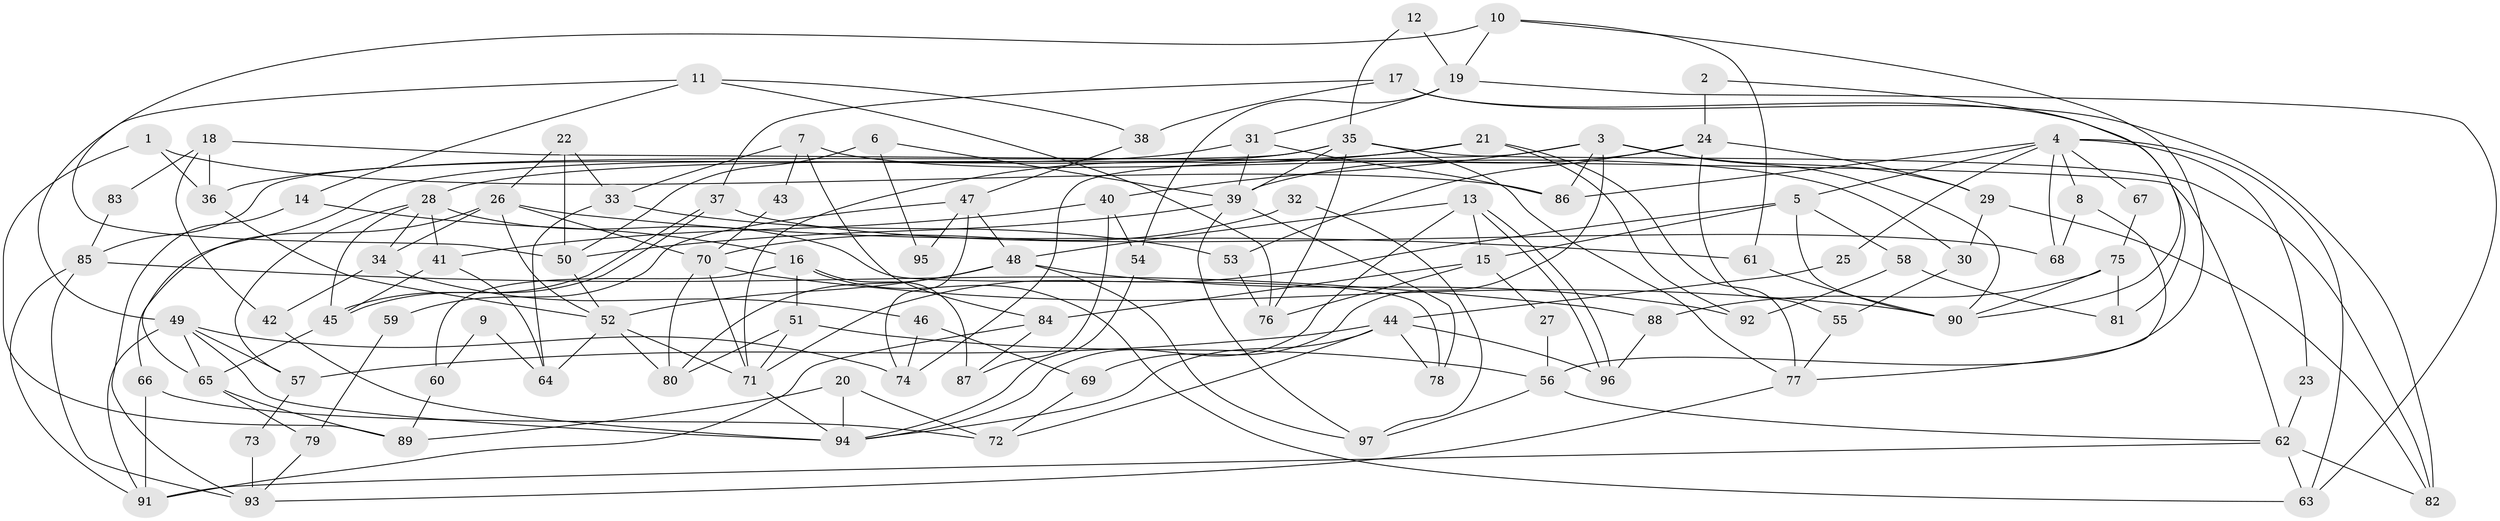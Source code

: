 // Generated by graph-tools (version 1.1) at 2025/50/03/09/25 04:50:38]
// undirected, 97 vertices, 194 edges
graph export_dot {
graph [start="1"]
  node [color=gray90,style=filled];
  1;
  2;
  3;
  4;
  5;
  6;
  7;
  8;
  9;
  10;
  11;
  12;
  13;
  14;
  15;
  16;
  17;
  18;
  19;
  20;
  21;
  22;
  23;
  24;
  25;
  26;
  27;
  28;
  29;
  30;
  31;
  32;
  33;
  34;
  35;
  36;
  37;
  38;
  39;
  40;
  41;
  42;
  43;
  44;
  45;
  46;
  47;
  48;
  49;
  50;
  51;
  52;
  53;
  54;
  55;
  56;
  57;
  58;
  59;
  60;
  61;
  62;
  63;
  64;
  65;
  66;
  67;
  68;
  69;
  70;
  71;
  72;
  73;
  74;
  75;
  76;
  77;
  78;
  79;
  80;
  81;
  82;
  83;
  84;
  85;
  86;
  87;
  88;
  89;
  90;
  91;
  92;
  93;
  94;
  95;
  96;
  97;
  1 -- 89;
  1 -- 36;
  1 -- 86;
  2 -- 90;
  2 -- 24;
  3 -- 90;
  3 -- 86;
  3 -- 29;
  3 -- 40;
  3 -- 69;
  3 -- 74;
  4 -- 86;
  4 -- 68;
  4 -- 5;
  4 -- 8;
  4 -- 23;
  4 -- 25;
  4 -- 63;
  4 -- 67;
  5 -- 71;
  5 -- 15;
  5 -- 58;
  5 -- 90;
  6 -- 50;
  6 -- 39;
  6 -- 95;
  7 -- 84;
  7 -- 30;
  7 -- 33;
  7 -- 43;
  8 -- 77;
  8 -- 68;
  9 -- 60;
  9 -- 64;
  10 -- 56;
  10 -- 50;
  10 -- 19;
  10 -- 61;
  11 -- 76;
  11 -- 49;
  11 -- 14;
  11 -- 38;
  12 -- 35;
  12 -- 19;
  13 -- 94;
  13 -- 96;
  13 -- 96;
  13 -- 15;
  13 -- 48;
  14 -- 16;
  14 -- 93;
  15 -- 27;
  15 -- 76;
  15 -- 84;
  16 -- 63;
  16 -- 51;
  16 -- 60;
  16 -- 87;
  17 -- 38;
  17 -- 82;
  17 -- 37;
  17 -- 81;
  18 -- 36;
  18 -- 42;
  18 -- 62;
  18 -- 83;
  19 -- 63;
  19 -- 31;
  19 -- 54;
  20 -- 72;
  20 -- 94;
  20 -- 89;
  21 -- 28;
  21 -- 71;
  21 -- 77;
  21 -- 92;
  22 -- 33;
  22 -- 26;
  22 -- 50;
  23 -- 62;
  24 -- 39;
  24 -- 29;
  24 -- 53;
  24 -- 55;
  25 -- 44;
  26 -- 61;
  26 -- 52;
  26 -- 34;
  26 -- 66;
  26 -- 70;
  27 -- 56;
  28 -- 78;
  28 -- 57;
  28 -- 34;
  28 -- 41;
  28 -- 45;
  29 -- 82;
  29 -- 30;
  30 -- 55;
  31 -- 39;
  31 -- 36;
  31 -- 86;
  32 -- 70;
  32 -- 97;
  33 -- 64;
  33 -- 53;
  34 -- 42;
  34 -- 46;
  35 -- 76;
  35 -- 85;
  35 -- 39;
  35 -- 65;
  35 -- 77;
  35 -- 82;
  36 -- 52;
  37 -- 45;
  37 -- 45;
  37 -- 68;
  38 -- 47;
  39 -- 97;
  39 -- 50;
  39 -- 78;
  40 -- 41;
  40 -- 54;
  40 -- 87;
  41 -- 45;
  41 -- 64;
  42 -- 94;
  43 -- 70;
  44 -- 94;
  44 -- 96;
  44 -- 57;
  44 -- 72;
  44 -- 78;
  45 -- 65;
  46 -- 69;
  46 -- 74;
  47 -- 48;
  47 -- 74;
  47 -- 59;
  47 -- 95;
  48 -- 80;
  48 -- 52;
  48 -- 92;
  48 -- 97;
  49 -- 65;
  49 -- 74;
  49 -- 57;
  49 -- 91;
  49 -- 94;
  50 -- 52;
  51 -- 71;
  51 -- 80;
  51 -- 56;
  52 -- 64;
  52 -- 71;
  52 -- 80;
  53 -- 76;
  54 -- 94;
  55 -- 77;
  56 -- 62;
  56 -- 97;
  57 -- 73;
  58 -- 92;
  58 -- 81;
  59 -- 79;
  60 -- 89;
  61 -- 90;
  62 -- 91;
  62 -- 63;
  62 -- 82;
  65 -- 79;
  65 -- 89;
  66 -- 91;
  66 -- 72;
  67 -- 75;
  69 -- 72;
  70 -- 71;
  70 -- 80;
  70 -- 90;
  71 -- 94;
  73 -- 93;
  75 -- 81;
  75 -- 90;
  75 -- 88;
  77 -- 93;
  79 -- 93;
  83 -- 85;
  84 -- 87;
  84 -- 91;
  85 -- 93;
  85 -- 91;
  85 -- 88;
  88 -- 96;
}
